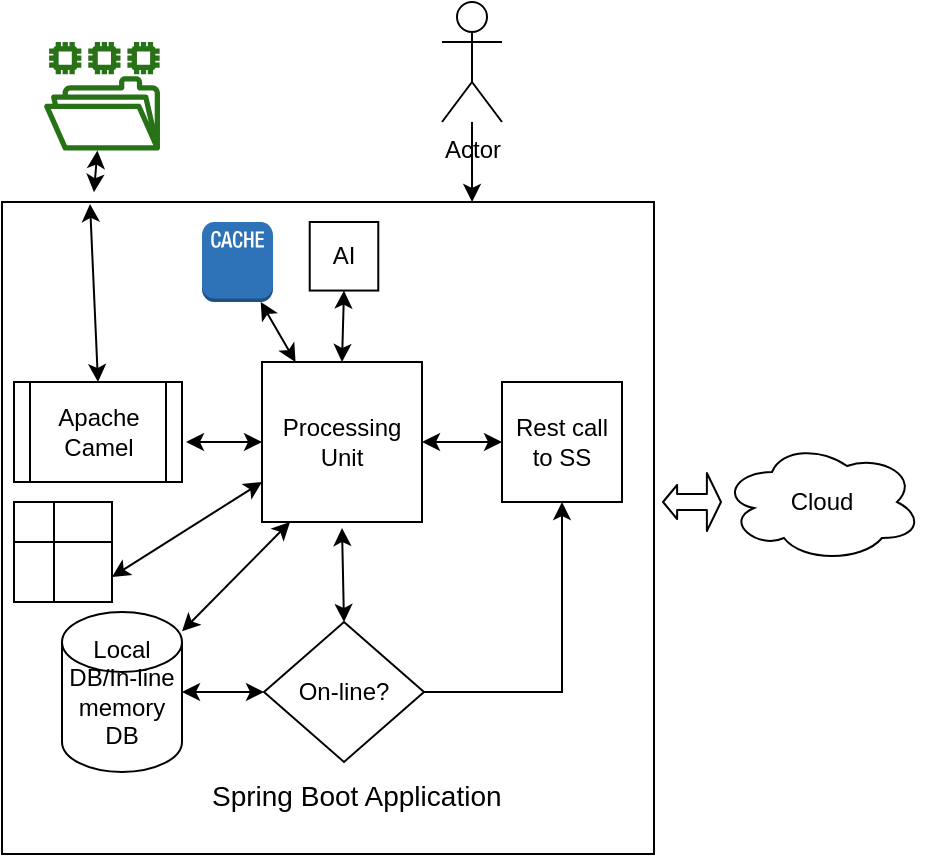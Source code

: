 <mxfile version="13.6.0"><diagram id="xL7bsFeVYqaT-pLwY10P" name="Page-1"><mxGraphModel dx="477" dy="1565" grid="1" gridSize="10" guides="1" tooltips="1" connect="1" arrows="1" fold="1" page="1" pageScale="1" pageWidth="850" pageHeight="1100" math="0" shadow="0"><root><mxCell id="0"/><mxCell id="1" parent="0"/><mxCell id="SXyhFgAP2QLaO6v_CP5M-3" value="" style="outlineConnect=0;fontColor=#232F3E;gradientColor=none;fillColor=#277116;strokeColor=none;dashed=0;verticalLabelPosition=bottom;verticalAlign=top;align=center;html=1;fontSize=12;fontStyle=0;aspect=fixed;pointerEvents=1;shape=mxgraph.aws4.file_system;" vertex="1" parent="1"><mxGeometry x="81" y="-430" width="58" height="54.28" as="geometry"/></mxCell><mxCell id="SXyhFgAP2QLaO6v_CP5M-4" value="&lt;blockquote&gt;&lt;br&gt;&lt;/blockquote&gt;" style="whiteSpace=wrap;html=1;aspect=fixed;align=left;" vertex="1" parent="1"><mxGeometry x="60" y="-350" width="326" height="326" as="geometry"/></mxCell><mxCell id="SXyhFgAP2QLaO6v_CP5M-6" value="" style="endArrow=classic;startArrow=classic;html=1;exitX=0.141;exitY=-0.015;exitDx=0;exitDy=0;exitPerimeter=0;" edge="1" parent="1" source="SXyhFgAP2QLaO6v_CP5M-4" target="SXyhFgAP2QLaO6v_CP5M-3"><mxGeometry width="50" height="50" relative="1" as="geometry"><mxPoint x="87" y="-339" as="sourcePoint"/><mxPoint x="270" y="-250" as="targetPoint"/></mxGeometry></mxCell><mxCell id="SXyhFgAP2QLaO6v_CP5M-7" value="Processing Unit" style="whiteSpace=wrap;html=1;aspect=fixed;" vertex="1" parent="1"><mxGeometry x="190" y="-270" width="80" height="80" as="geometry"/></mxCell><mxCell id="SXyhFgAP2QLaO6v_CP5M-12" value="Rest call to SS" style="whiteSpace=wrap;html=1;aspect=fixed;" vertex="1" parent="1"><mxGeometry x="310" y="-260" width="60" height="60" as="geometry"/></mxCell><mxCell id="SXyhFgAP2QLaO6v_CP5M-13" value="AI" style="whiteSpace=wrap;html=1;aspect=fixed;" vertex="1" parent="1"><mxGeometry x="213.86" y="-340" width="34.28" height="34.28" as="geometry"/></mxCell><mxCell id="SXyhFgAP2QLaO6v_CP5M-20" value="" style="endArrow=classic;startArrow=classic;html=1;entryX=0.135;entryY=0.003;entryDx=0;entryDy=0;entryPerimeter=0;exitX=0.5;exitY=0;exitDx=0;exitDy=0;" edge="1" parent="1" source="SXyhFgAP2QLaO6v_CP5M-30" target="SXyhFgAP2QLaO6v_CP5M-4"><mxGeometry width="50" height="50" relative="1" as="geometry"><mxPoint x="109.707" y="-270" as="sourcePoint"/><mxPoint x="90" y="-320" as="targetPoint"/></mxGeometry></mxCell><mxCell id="SXyhFgAP2QLaO6v_CP5M-21" value="" style="endArrow=classic;startArrow=classic;html=1;exitX=0;exitY=0.5;exitDx=0;exitDy=0;" edge="1" parent="1" source="SXyhFgAP2QLaO6v_CP5M-7"><mxGeometry width="50" height="50" relative="1" as="geometry"><mxPoint x="220" y="-200" as="sourcePoint"/><mxPoint x="152" y="-230" as="targetPoint"/></mxGeometry></mxCell><mxCell id="SXyhFgAP2QLaO6v_CP5M-27" style="edgeStyle=orthogonalEdgeStyle;rounded=0;orthogonalLoop=1;jettySize=auto;html=1;" edge="1" parent="1" source="SXyhFgAP2QLaO6v_CP5M-24" target="SXyhFgAP2QLaO6v_CP5M-12"><mxGeometry relative="1" as="geometry"/></mxCell><mxCell id="SXyhFgAP2QLaO6v_CP5M-24" value="On-line?" style="rhombus;whiteSpace=wrap;html=1;" vertex="1" parent="1"><mxGeometry x="191" y="-140" width="80" height="70" as="geometry"/></mxCell><mxCell id="SXyhFgAP2QLaO6v_CP5M-25" value="Local DB/In-line memory DB" style="shape=cylinder2;whiteSpace=wrap;html=1;boundedLbl=1;backgroundOutline=1;size=15;" vertex="1" parent="1"><mxGeometry x="90" y="-145" width="60" height="80" as="geometry"/></mxCell><mxCell id="SXyhFgAP2QLaO6v_CP5M-26" value="" style="endArrow=classic;startArrow=classic;html=1;exitX=0.5;exitY=0;exitDx=0;exitDy=0;" edge="1" parent="1" source="SXyhFgAP2QLaO6v_CP5M-24"><mxGeometry width="50" height="50" relative="1" as="geometry"><mxPoint x="220" y="-200" as="sourcePoint"/><mxPoint x="230" y="-187" as="targetPoint"/></mxGeometry></mxCell><mxCell id="SXyhFgAP2QLaO6v_CP5M-28" value="" style="endArrow=classic;startArrow=classic;html=1;entryX=0;entryY=0.5;entryDx=0;entryDy=0;exitX=1;exitY=0.5;exitDx=0;exitDy=0;" edge="1" parent="1" source="SXyhFgAP2QLaO6v_CP5M-7" target="SXyhFgAP2QLaO6v_CP5M-12"><mxGeometry width="50" height="50" relative="1" as="geometry"><mxPoint x="220" y="-200" as="sourcePoint"/><mxPoint x="270" y="-250" as="targetPoint"/></mxGeometry></mxCell><mxCell id="SXyhFgAP2QLaO6v_CP5M-29" value="" style="endArrow=classic;startArrow=classic;html=1;exitX=0;exitY=0.5;exitDx=0;exitDy=0;entryX=1;entryY=0.5;entryDx=0;entryDy=0;entryPerimeter=0;" edge="1" parent="1" source="SXyhFgAP2QLaO6v_CP5M-24" target="SXyhFgAP2QLaO6v_CP5M-25"><mxGeometry width="50" height="50" relative="1" as="geometry"><mxPoint x="200" y="-220" as="sourcePoint"/><mxPoint x="162" y="-220" as="targetPoint"/></mxGeometry></mxCell><mxCell id="SXyhFgAP2QLaO6v_CP5M-30" value="Apache Camel" style="shape=process;whiteSpace=wrap;html=1;backgroundOutline=1;" vertex="1" parent="1"><mxGeometry x="66" y="-260" width="84" height="50" as="geometry"/></mxCell><mxCell id="SXyhFgAP2QLaO6v_CP5M-31" value="" style="endArrow=classic;startArrow=classic;html=1;exitX=0.5;exitY=1;exitDx=0;exitDy=0;entryX=0.5;entryY=0;entryDx=0;entryDy=0;" edge="1" parent="1" source="SXyhFgAP2QLaO6v_CP5M-13" target="SXyhFgAP2QLaO6v_CP5M-7"><mxGeometry width="50" height="50" relative="1" as="geometry"><mxPoint x="210" y="-210" as="sourcePoint"/><mxPoint x="172" y="-210" as="targetPoint"/></mxGeometry></mxCell><mxCell id="SXyhFgAP2QLaO6v_CP5M-32" value="" style="endArrow=classic;startArrow=classic;html=1;entryX=0.175;entryY=1;entryDx=0;entryDy=0;entryPerimeter=0;" edge="1" parent="1" source="SXyhFgAP2QLaO6v_CP5M-25" target="SXyhFgAP2QLaO6v_CP5M-7"><mxGeometry width="50" height="50" relative="1" as="geometry"><mxPoint x="220" y="-200" as="sourcePoint"/><mxPoint x="270" y="-250" as="targetPoint"/></mxGeometry></mxCell><mxCell id="SXyhFgAP2QLaO6v_CP5M-33" value="" style="shape=flexArrow;endArrow=classic;startArrow=classic;html=1;width=8;endSize=2.02;startWidth=8;startSize=2.02;" edge="1" parent="1"><mxGeometry width="50" height="50" relative="1" as="geometry"><mxPoint x="390" y="-200" as="sourcePoint"/><mxPoint x="420" y="-200" as="targetPoint"/></mxGeometry></mxCell><mxCell id="SXyhFgAP2QLaO6v_CP5M-34" value="Cloud" style="ellipse;shape=cloud;whiteSpace=wrap;html=1;align=center;" vertex="1" parent="1"><mxGeometry x="420" y="-230" width="100" height="60" as="geometry"/></mxCell><mxCell id="SXyhFgAP2QLaO6v_CP5M-35" value="" style="shape=internalStorage;whiteSpace=wrap;html=1;backgroundOutline=1;" vertex="1" parent="1"><mxGeometry x="66" y="-200" width="49" height="50" as="geometry"/></mxCell><mxCell id="SXyhFgAP2QLaO6v_CP5M-37" value="" style="outlineConnect=0;dashed=0;verticalLabelPosition=bottom;verticalAlign=top;align=center;html=1;shape=mxgraph.aws3.cache_node;fillColor=#2E73B8;gradientColor=none;" vertex="1" parent="1"><mxGeometry x="160" y="-340" width="35.5" height="40" as="geometry"/></mxCell><mxCell id="SXyhFgAP2QLaO6v_CP5M-39" style="edgeStyle=orthogonalEdgeStyle;rounded=0;orthogonalLoop=1;jettySize=auto;html=1;entryX=0.721;entryY=0;entryDx=0;entryDy=0;entryPerimeter=0;" edge="1" parent="1" source="SXyhFgAP2QLaO6v_CP5M-38" target="SXyhFgAP2QLaO6v_CP5M-4"><mxGeometry relative="1" as="geometry"/></mxCell><mxCell id="SXyhFgAP2QLaO6v_CP5M-38" value="Actor" style="shape=umlActor;verticalLabelPosition=bottom;verticalAlign=top;html=1;outlineConnect=0;" vertex="1" parent="1"><mxGeometry x="280" y="-450" width="30" height="60" as="geometry"/></mxCell><mxCell id="SXyhFgAP2QLaO6v_CP5M-40" value="" style="endArrow=classic;startArrow=classic;html=1;" edge="1" parent="1" source="SXyhFgAP2QLaO6v_CP5M-37" target="SXyhFgAP2QLaO6v_CP5M-7"><mxGeometry width="50" height="50" relative="1" as="geometry"><mxPoint x="241" y="-295.72" as="sourcePoint"/><mxPoint x="240" y="-260" as="targetPoint"/></mxGeometry></mxCell><mxCell id="SXyhFgAP2QLaO6v_CP5M-41" value="" style="endArrow=classic;startArrow=classic;html=1;exitX=1;exitY=0.75;exitDx=0;exitDy=0;entryX=0;entryY=0.75;entryDx=0;entryDy=0;" edge="1" parent="1" source="SXyhFgAP2QLaO6v_CP5M-35" target="SXyhFgAP2QLaO6v_CP5M-7"><mxGeometry width="50" height="50" relative="1" as="geometry"><mxPoint x="199.361" y="-290" as="sourcePoint"/><mxPoint x="216.778" y="-260" as="targetPoint"/></mxGeometry></mxCell><mxCell id="SXyhFgAP2QLaO6v_CP5M-42" value="&lt;h1 style=&quot;font-size: 14px&quot;&gt;&lt;span style=&quot;font-weight: normal&quot;&gt;Spring Boot Application&lt;/span&gt;&lt;/h1&gt;" style="text;html=1;strokeColor=none;fillColor=none;spacing=5;spacingTop=-20;whiteSpace=wrap;overflow=hidden;rounded=0;" vertex="1" parent="1"><mxGeometry x="160" y="-60" width="190" height="22.86" as="geometry"/></mxCell></root></mxGraphModel></diagram></mxfile>